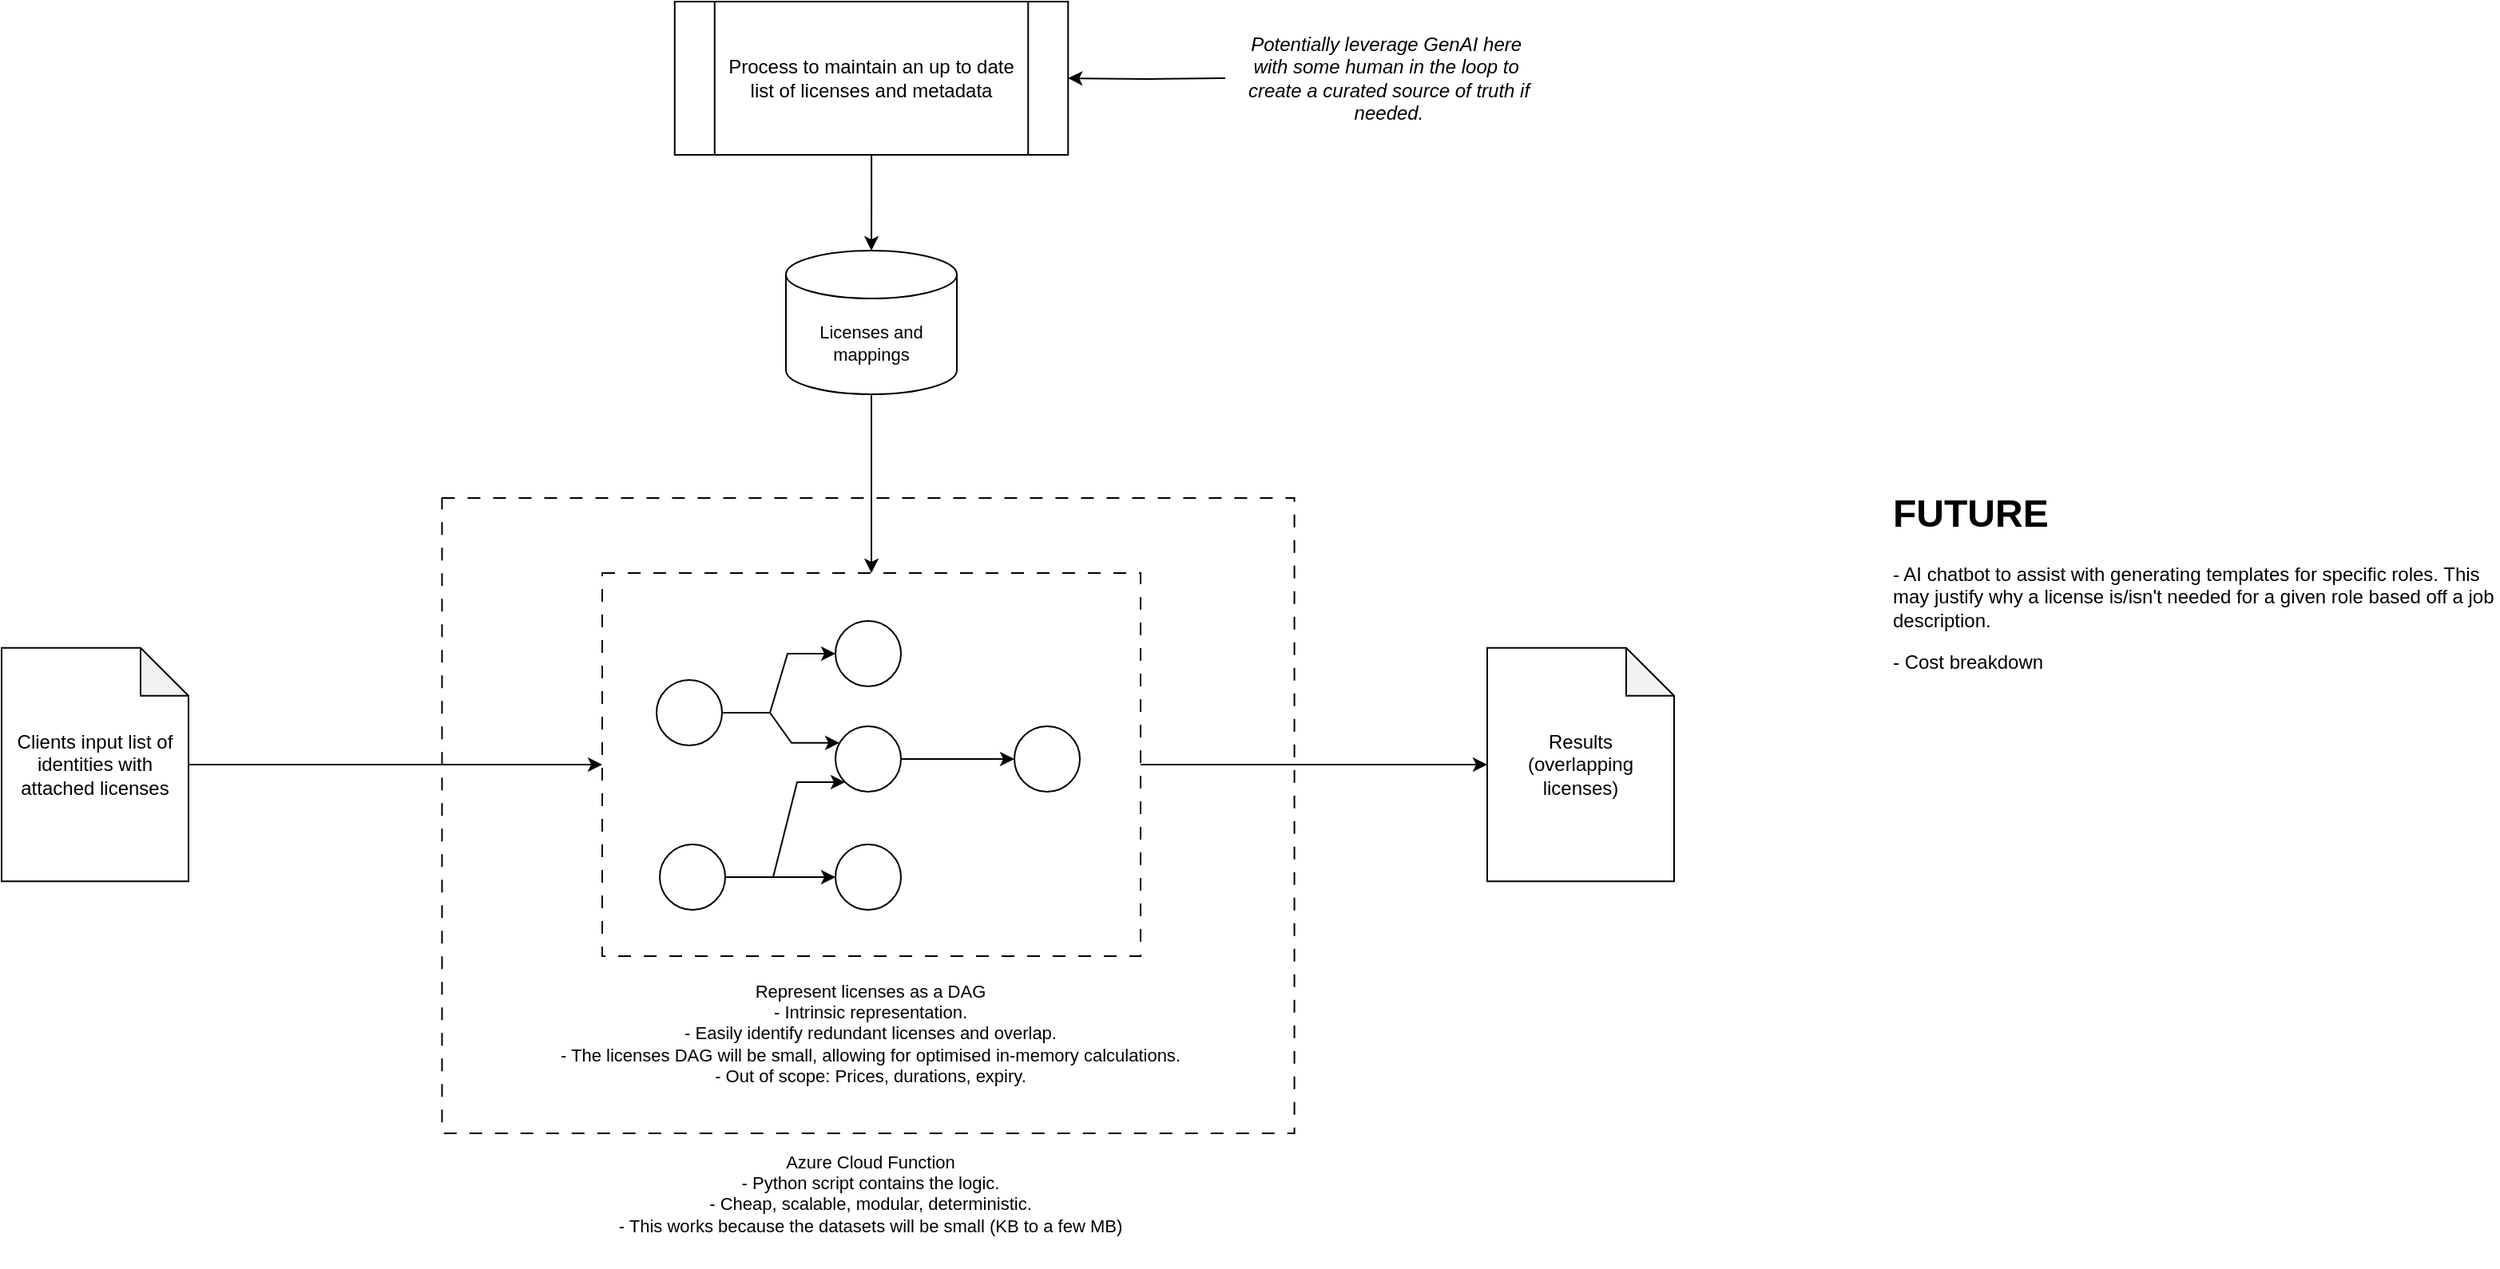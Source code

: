<mxfile>
    <diagram name="Page-1" id="jkyWEsUThgF6aey1WfAn">
        <mxGraphModel dx="1791" dy="1209" grid="0" gridSize="10" guides="1" tooltips="1" connect="1" arrows="1" fold="1" page="0" pageScale="1" pageWidth="827" pageHeight="1169" math="0" shadow="0">
            <root>
                <mxCell id="0"/>
                <mxCell id="1" parent="0"/>
                <mxCell id="tkoUn3kZjdcvx1pm9AA_-21" value="" style="rounded=0;whiteSpace=wrap;html=1;dashed=1;dashPattern=8 8;" parent="1" vertex="1">
                    <mxGeometry x="407.71" y="353" width="533.58" height="398" as="geometry"/>
                </mxCell>
                <mxCell id="tkoUn3kZjdcvx1pm9AA_-20" style="edgeStyle=orthogonalEdgeStyle;rounded=0;orthogonalLoop=1;jettySize=auto;html=1;" parent="1" source="tkoUn3kZjdcvx1pm9AA_-2" target="tkoUn3kZjdcvx1pm9AA_-19" edge="1">
                    <mxGeometry relative="1" as="geometry"/>
                </mxCell>
                <mxCell id="tkoUn3kZjdcvx1pm9AA_-2" value="" style="rounded=0;whiteSpace=wrap;html=1;dashed=1;dashPattern=8 8;" parent="1" vertex="1">
                    <mxGeometry x="508" y="400" width="337" height="240" as="geometry"/>
                </mxCell>
                <mxCell id="tkoUn3kZjdcvx1pm9AA_-18" style="edgeStyle=orthogonalEdgeStyle;rounded=0;orthogonalLoop=1;jettySize=auto;html=1;entryX=0;entryY=0.5;entryDx=0;entryDy=0;" parent="1" source="tkoUn3kZjdcvx1pm9AA_-1" target="tkoUn3kZjdcvx1pm9AA_-2" edge="1">
                    <mxGeometry relative="1" as="geometry"/>
                </mxCell>
                <mxCell id="tkoUn3kZjdcvx1pm9AA_-1" value="Clients input list of identities with attached licenses" style="shape=note;whiteSpace=wrap;html=1;backgroundOutline=1;darkOpacity=0.05;" parent="1" vertex="1">
                    <mxGeometry x="132" y="446.88" width="117" height="146.25" as="geometry"/>
                </mxCell>
                <mxCell id="tkoUn3kZjdcvx1pm9AA_-3" style="edgeStyle=entityRelationEdgeStyle;rounded=0;orthogonalLoop=1;jettySize=auto;html=1;entryX=0.061;entryY=0.253;entryDx=0;entryDy=0;entryPerimeter=0;" parent="1" source="tkoUn3kZjdcvx1pm9AA_-5" target="tkoUn3kZjdcvx1pm9AA_-8" edge="1">
                    <mxGeometry relative="1" as="geometry"/>
                </mxCell>
                <mxCell id="tkoUn3kZjdcvx1pm9AA_-4" style="edgeStyle=entityRelationEdgeStyle;shape=connector;rounded=0;orthogonalLoop=1;jettySize=auto;html=1;strokeColor=default;align=center;verticalAlign=middle;fontFamily=Helvetica;fontSize=11;fontColor=default;labelBackgroundColor=default;endArrow=classic;" parent="1" source="tkoUn3kZjdcvx1pm9AA_-5" target="tkoUn3kZjdcvx1pm9AA_-6" edge="1">
                    <mxGeometry relative="1" as="geometry"/>
                </mxCell>
                <mxCell id="tkoUn3kZjdcvx1pm9AA_-5" value="" style="ellipse;whiteSpace=wrap;html=1;aspect=fixed;" parent="1" vertex="1">
                    <mxGeometry x="542" y="467" width="41" height="41" as="geometry"/>
                </mxCell>
                <mxCell id="tkoUn3kZjdcvx1pm9AA_-6" value="" style="ellipse;whiteSpace=wrap;html=1;aspect=fixed;" parent="1" vertex="1">
                    <mxGeometry x="654" y="430" width="41" height="41" as="geometry"/>
                </mxCell>
                <mxCell id="tkoUn3kZjdcvx1pm9AA_-7" style="edgeStyle=orthogonalEdgeStyle;rounded=0;orthogonalLoop=1;jettySize=auto;html=1;entryX=0;entryY=0.5;entryDx=0;entryDy=0;" parent="1" source="tkoUn3kZjdcvx1pm9AA_-8" target="tkoUn3kZjdcvx1pm9AA_-12" edge="1">
                    <mxGeometry relative="1" as="geometry"/>
                </mxCell>
                <mxCell id="tkoUn3kZjdcvx1pm9AA_-8" value="" style="ellipse;whiteSpace=wrap;html=1;aspect=fixed;" parent="1" vertex="1">
                    <mxGeometry x="654" y="496" width="41" height="41" as="geometry"/>
                </mxCell>
                <mxCell id="tkoUn3kZjdcvx1pm9AA_-9" style="edgeStyle=entityRelationEdgeStyle;shape=connector;rounded=0;orthogonalLoop=1;jettySize=auto;html=1;strokeColor=default;align=center;verticalAlign=middle;fontFamily=Helvetica;fontSize=11;fontColor=default;labelBackgroundColor=default;endArrow=classic;" parent="1" source="tkoUn3kZjdcvx1pm9AA_-11" target="tkoUn3kZjdcvx1pm9AA_-14" edge="1">
                    <mxGeometry relative="1" as="geometry"/>
                </mxCell>
                <mxCell id="tkoUn3kZjdcvx1pm9AA_-10" style="edgeStyle=entityRelationEdgeStyle;shape=connector;rounded=0;orthogonalLoop=1;jettySize=auto;html=1;entryX=0;entryY=1;entryDx=0;entryDy=0;strokeColor=default;align=center;verticalAlign=middle;fontFamily=Helvetica;fontSize=11;fontColor=default;labelBackgroundColor=default;endArrow=classic;" parent="1" source="tkoUn3kZjdcvx1pm9AA_-11" target="tkoUn3kZjdcvx1pm9AA_-8" edge="1">
                    <mxGeometry relative="1" as="geometry"/>
                </mxCell>
                <mxCell id="tkoUn3kZjdcvx1pm9AA_-11" value="" style="ellipse;whiteSpace=wrap;html=1;aspect=fixed;" parent="1" vertex="1">
                    <mxGeometry x="544" y="570" width="41" height="41" as="geometry"/>
                </mxCell>
                <mxCell id="tkoUn3kZjdcvx1pm9AA_-12" value="" style="ellipse;whiteSpace=wrap;html=1;aspect=fixed;" parent="1" vertex="1">
                    <mxGeometry x="766" y="496" width="41" height="41" as="geometry"/>
                </mxCell>
                <mxCell id="tkoUn3kZjdcvx1pm9AA_-13" value="Represent licenses as a DAG&lt;div&gt;- Intrinsic representation.&lt;br&gt;&lt;div&gt;- Easily identify redundant licenses and overlap.&lt;/div&gt;&lt;/div&gt;&lt;div&gt;- The licenses DAG will be small, allowing for optimised in-memory calculations.&lt;/div&gt;&lt;div&gt;- Out of scope: Prices, durations, expiry.&lt;/div&gt;" style="text;html=1;align=center;verticalAlign=top;whiteSpace=wrap;rounded=0;fontFamily=Helvetica;fontSize=11;fontColor=default;labelBackgroundColor=default;" parent="1" vertex="1">
                    <mxGeometry x="479" y="649" width="393.5" height="67" as="geometry"/>
                </mxCell>
                <mxCell id="tkoUn3kZjdcvx1pm9AA_-14" value="" style="ellipse;whiteSpace=wrap;html=1;aspect=fixed;" parent="1" vertex="1">
                    <mxGeometry x="654" y="570" width="41" height="41" as="geometry"/>
                </mxCell>
                <mxCell id="tkoUn3kZjdcvx1pm9AA_-16" style="edgeStyle=orthogonalEdgeStyle;rounded=0;orthogonalLoop=1;jettySize=auto;html=1;" parent="1" source="tkoUn3kZjdcvx1pm9AA_-15" target="tkoUn3kZjdcvx1pm9AA_-2" edge="1">
                    <mxGeometry relative="1" as="geometry"/>
                </mxCell>
                <mxCell id="tkoUn3kZjdcvx1pm9AA_-15" value="Licenses and mappings" style="shape=cylinder3;whiteSpace=wrap;html=1;boundedLbl=1;backgroundOutline=1;size=15;fontFamily=Helvetica;fontSize=11;fontColor=default;labelBackgroundColor=default;" parent="1" vertex="1">
                    <mxGeometry x="623" y="198" width="107" height="90" as="geometry"/>
                </mxCell>
                <mxCell id="tkoUn3kZjdcvx1pm9AA_-19" value="Results&lt;div&gt;(overlapping licenses)&lt;/div&gt;" style="shape=note;whiteSpace=wrap;html=1;backgroundOutline=1;darkOpacity=0.05;" parent="1" vertex="1">
                    <mxGeometry x="1062" y="446.88" width="117" height="146.25" as="geometry"/>
                </mxCell>
                <mxCell id="tkoUn3kZjdcvx1pm9AA_-22" value="&lt;div&gt;Azure Cloud Function&lt;/div&gt;- Python script contains the logic.&lt;div&gt;- Cheap, scalable, modular, deterministic.&lt;/div&gt;&lt;div&gt;- This works because the datasets will be small (KB to a few MB)&lt;/div&gt;" style="text;html=1;align=center;verticalAlign=top;whiteSpace=wrap;rounded=0;fontFamily=Helvetica;fontSize=11;fontColor=default;labelBackgroundColor=default;" parent="1" vertex="1">
                    <mxGeometry x="478.75" y="756" width="393.5" height="79" as="geometry"/>
                </mxCell>
                <mxCell id="tkoUn3kZjdcvx1pm9AA_-25" style="edgeStyle=orthogonalEdgeStyle;rounded=0;orthogonalLoop=1;jettySize=auto;html=1;" parent="1" source="tkoUn3kZjdcvx1pm9AA_-24" target="tkoUn3kZjdcvx1pm9AA_-15" edge="1">
                    <mxGeometry relative="1" as="geometry"/>
                </mxCell>
                <mxCell id="tkoUn3kZjdcvx1pm9AA_-24" value="Process to maintain an up to date list of licenses and metadata" style="shape=process;whiteSpace=wrap;html=1;backgroundOutline=1;" parent="1" vertex="1">
                    <mxGeometry x="553.38" y="42" width="246.25" height="96" as="geometry"/>
                </mxCell>
                <mxCell id="tkoUn3kZjdcvx1pm9AA_-27" style="edgeStyle=orthogonalEdgeStyle;rounded=0;orthogonalLoop=1;jettySize=auto;html=1;entryX=1;entryY=0.5;entryDx=0;entryDy=0;" parent="1" target="tkoUn3kZjdcvx1pm9AA_-24" edge="1">
                    <mxGeometry relative="1" as="geometry">
                        <mxPoint x="898" y="90" as="sourcePoint"/>
                    </mxGeometry>
                </mxCell>
                <mxCell id="tkoUn3kZjdcvx1pm9AA_-29" value="&lt;span style=&quot;font-style: italic;&quot;&gt;Potentially leverage GenAI here&amp;nbsp;&lt;/span&gt;&lt;div style=&quot;font-style: italic;&quot;&gt;with some human in the loop to&amp;nbsp;&lt;/div&gt;&lt;div style=&quot;font-style: italic;&quot;&gt;create a curated source of truth if needed.&lt;/div&gt;" style="text;html=1;align=center;verticalAlign=middle;whiteSpace=wrap;rounded=0;" parent="1" vertex="1">
                    <mxGeometry x="896" y="51.5" width="209" height="77" as="geometry"/>
                </mxCell>
                <mxCell id="3" value="&lt;h1 style=&quot;margin-top: 0px;&quot;&gt;FUTURE&lt;/h1&gt;&lt;p&gt;- AI chatbot to assist with generating templates for specific roles. This may justify why a license is/isn&#39;t needed for a given role based off a job description.&lt;/p&gt;&lt;p&gt;- Cost breakdown&lt;/p&gt;&lt;p&gt;&lt;br&gt;&lt;/p&gt;" style="text;html=1;whiteSpace=wrap;overflow=hidden;rounded=0;" vertex="1" parent="1">
                    <mxGeometry x="1314" y="342" width="381" height="154" as="geometry"/>
                </mxCell>
            </root>
        </mxGraphModel>
    </diagram>
</mxfile>
